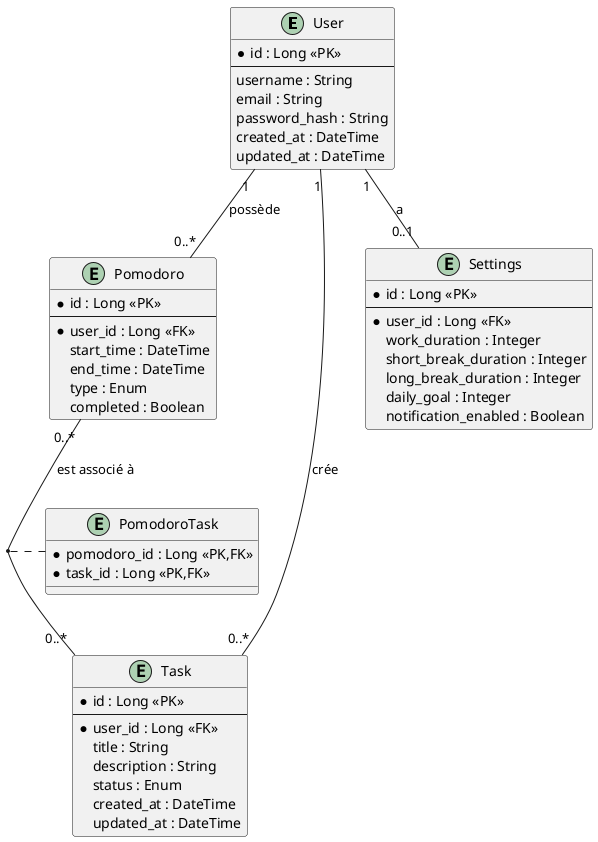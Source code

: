 @startuml MCD Pomodoro App

entity "User" as user {
  * id : Long <<PK>>
  --
  username : String
  email : String
  password_hash : String
  created_at : DateTime
  updated_at : DateTime
}

entity "Pomodoro" as pomodoro {
  * id : Long <<PK>>
  --
  * user_id : Long <<FK>>
  start_time : DateTime
  end_time : DateTime
  type : Enum
  completed : Boolean
}

entity "Task" as task {
  * id : Long <<PK>>
  --
  * user_id : Long <<FK>>
  title : String
  description : String
  status : Enum
  created_at : DateTime
  updated_at : DateTime
}

entity "Settings" as settings {
  * id : Long <<PK>>
  --
  * user_id : Long <<FK>>
  work_duration : Integer
  short_break_duration : Integer
  long_break_duration : Integer
  daily_goal : Integer
  notification_enabled : Boolean
}

entity "PomodoroTask" as pomodoro_task {
  * pomodoro_id : Long <<PK,FK>>
  * task_id : Long <<PK,FK>>
}

user "1" -- "0..*" pomodoro : possède
user "1" -- "0..*" task : crée
user "1" -- "0..1" settings : a
pomodoro "0..*" -- "0..*" task : est associé à
(pomodoro, task) .. pomodoro_task

@enduml
